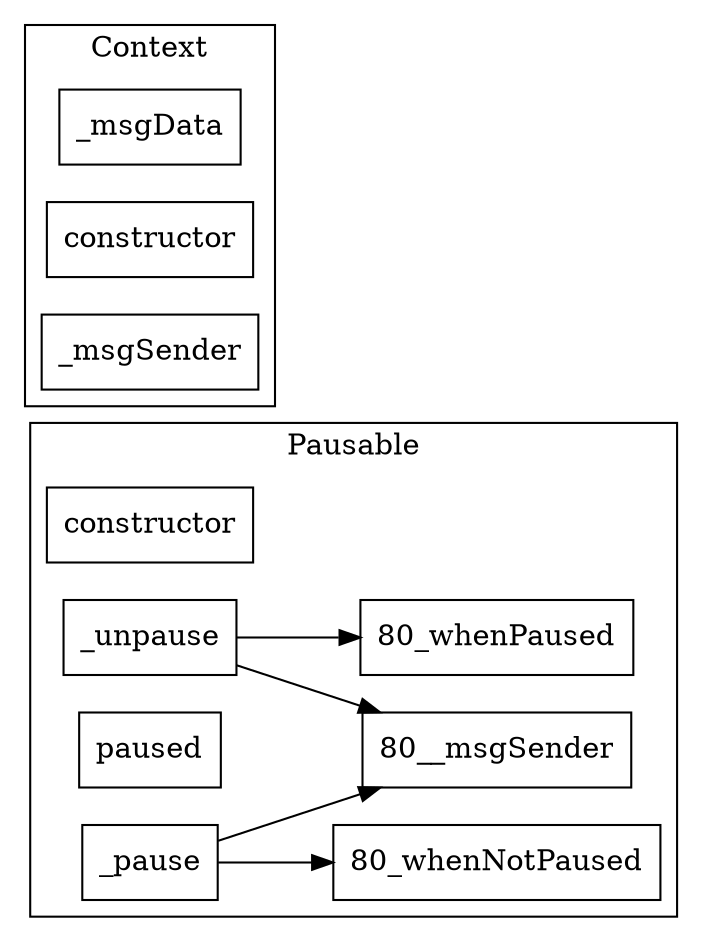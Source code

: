 strict digraph {
rankdir="LR"
node [shape=box]
subgraph cluster_80_Pausable {
label = "Pausable"
"80_constructor" [label="constructor"]
"80__unpause" [label="_unpause"]
"80_paused" [label="paused"]
"80__pause" [label="_pause"]
"80__unpause" -> "80_whenPaused"
"80__pause" -> "80__msgSender"
"80__unpause" -> "80__msgSender"
"80__pause" -> "80_whenNotPaused"
}subgraph cluster_107_Context {
label = "Context"
"107__msgData" [label="_msgData"]
"107_constructor" [label="constructor"]
"107__msgSender" [label="_msgSender"]
}subgraph cluster_solidity {
label = "[Solidity]"
}
}